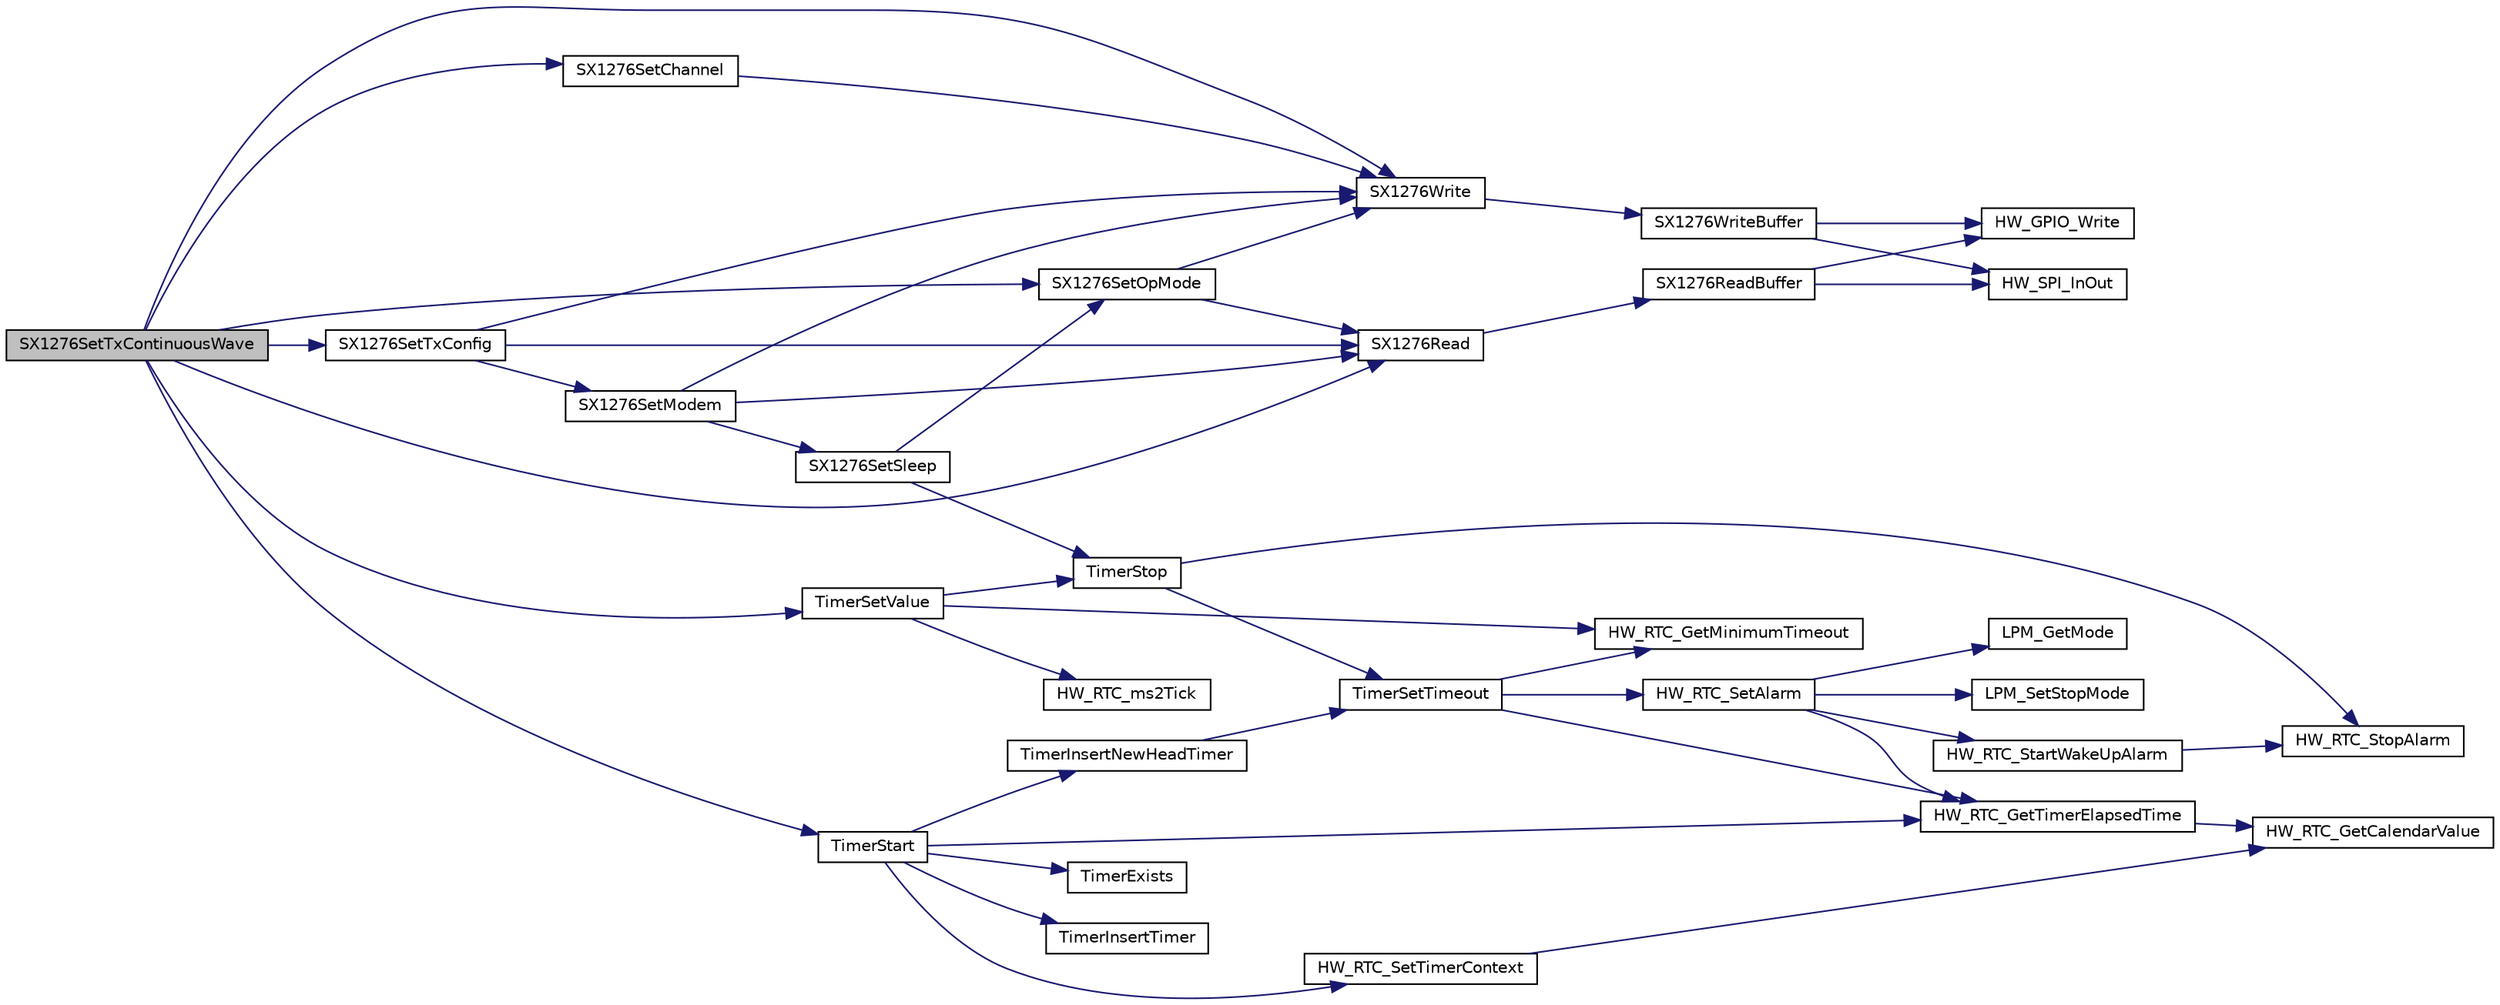 digraph "SX1276SetTxContinuousWave"
{
  edge [fontname="Helvetica",fontsize="10",labelfontname="Helvetica",labelfontsize="10"];
  node [fontname="Helvetica",fontsize="10",shape=record];
  rankdir="LR";
  Node606 [label="SX1276SetTxContinuousWave",height=0.2,width=0.4,color="black", fillcolor="grey75", style="filled", fontcolor="black"];
  Node606 -> Node607 [color="midnightblue",fontsize="10",style="solid",fontname="Helvetica"];
  Node607 [label="SX1276SetChannel",height=0.2,width=0.4,color="black", fillcolor="white", style="filled",URL="$sx1276_8c.html#a00768e908043081bc32cb83913192f7f",tooltip="Sets the channel configuration "];
  Node607 -> Node608 [color="midnightblue",fontsize="10",style="solid",fontname="Helvetica"];
  Node608 [label="SX1276Write",height=0.2,width=0.4,color="black", fillcolor="white", style="filled",URL="$sx1276_8c.html#a15374c2bed5d3ff2d6b95fdf177b645e",tooltip="Writes the radio register at the specified address "];
  Node608 -> Node609 [color="midnightblue",fontsize="10",style="solid",fontname="Helvetica"];
  Node609 [label="SX1276WriteBuffer",height=0.2,width=0.4,color="black", fillcolor="white", style="filled",URL="$sx1276_8c.html#aba51c12ba7f6d704cdeed69201507983",tooltip="Writes multiple radio registers starting at address "];
  Node609 -> Node610 [color="midnightblue",fontsize="10",style="solid",fontname="Helvetica"];
  Node610 [label="HW_GPIO_Write",height=0.2,width=0.4,color="black", fillcolor="white", style="filled",URL="$group___lory_s_d_k___g_p_i_o___functions.html#ga64b37e6d4da7e8f148c92f898aed98de",tooltip="Writes the given value to the GPIO output "];
  Node609 -> Node611 [color="midnightblue",fontsize="10",style="solid",fontname="Helvetica"];
  Node611 [label="HW_SPI_InOut",height=0.2,width=0.4,color="black", fillcolor="white", style="filled",URL="$hw__spi_8h.html#ae0d3f21fb84de59193e82bd1943d5563",tooltip="Sends outData and receives inData "];
  Node606 -> Node612 [color="midnightblue",fontsize="10",style="solid",fontname="Helvetica"];
  Node612 [label="SX1276SetTxConfig",height=0.2,width=0.4,color="black", fillcolor="white", style="filled",URL="$sx1276_8c.html#a805df2c0c4aa1630eeeb17177a600269",tooltip="Sets the transmission parameters "];
  Node612 -> Node613 [color="midnightblue",fontsize="10",style="solid",fontname="Helvetica"];
  Node613 [label="SX1276SetModem",height=0.2,width=0.4,color="black", fillcolor="white", style="filled",URL="$sx1276_8c.html#a8325968bbefefab02537762dd274aa8b",tooltip="Configures the radio with the given modem "];
  Node613 -> Node614 [color="midnightblue",fontsize="10",style="solid",fontname="Helvetica"];
  Node614 [label="SX1276Read",height=0.2,width=0.4,color="black", fillcolor="white", style="filled",URL="$sx1276_8c.html#a1c0054da62dacb13d6286a7cfe01d863",tooltip="Reads the radio register at the specified address "];
  Node614 -> Node615 [color="midnightblue",fontsize="10",style="solid",fontname="Helvetica"];
  Node615 [label="SX1276ReadBuffer",height=0.2,width=0.4,color="black", fillcolor="white", style="filled",URL="$sx1276_8c.html#a9b3df4400813ac6aed7b77f400436ad0",tooltip="Reads multiple radio registers starting at address "];
  Node615 -> Node610 [color="midnightblue",fontsize="10",style="solid",fontname="Helvetica"];
  Node615 -> Node611 [color="midnightblue",fontsize="10",style="solid",fontname="Helvetica"];
  Node613 -> Node616 [color="midnightblue",fontsize="10",style="solid",fontname="Helvetica"];
  Node616 [label="SX1276SetSleep",height=0.2,width=0.4,color="black", fillcolor="white", style="filled",URL="$sx1276_8c.html#a32a7b8c477b2f400f96a3255e1ab7620",tooltip="Sets the radio in sleep mode "];
  Node616 -> Node617 [color="midnightblue",fontsize="10",style="solid",fontname="Helvetica"];
  Node617 [label="TimerStop",height=0.2,width=0.4,color="black", fillcolor="white", style="filled",URL="$time_server_8c.html#a8ae899c4e8a9abf49d825d6959aa6bcb",tooltip="Stops and removes the timer object from the list of timer events "];
  Node617 -> Node618 [color="midnightblue",fontsize="10",style="solid",fontname="Helvetica"];
  Node618 [label="TimerSetTimeout",height=0.2,width=0.4,color="black", fillcolor="white", style="filled",URL="$time_server_8c.html#af90925c5246bd6bbc2863d08d4cca3a9",tooltip="Sets a timeout with the duration \"timestamp\" "];
  Node618 -> Node619 [color="midnightblue",fontsize="10",style="solid",fontname="Helvetica"];
  Node619 [label="HW_RTC_GetMinimumTimeout",height=0.2,width=0.4,color="black", fillcolor="white", style="filled",URL="$group___lory_s_d_k___r_t_c___functions.html#ga254f9e5c17daff978fef15be01021c51",tooltip="Return the minimum timeout the RTC is able to handle "];
  Node618 -> Node620 [color="midnightblue",fontsize="10",style="solid",fontname="Helvetica"];
  Node620 [label="HW_RTC_GetTimerElapsedTime",height=0.2,width=0.4,color="black", fillcolor="white", style="filled",URL="$group___lory_s_d_k___r_t_c___functions.html#ga7961116aa831950b62a413ecbbcfb02a",tooltip="Get the RTC timer elapsed time since the last Reference was set "];
  Node620 -> Node621 [color="midnightblue",fontsize="10",style="solid",fontname="Helvetica"];
  Node621 [label="HW_RTC_GetCalendarValue",height=0.2,width=0.4,color="black", fillcolor="white", style="filled",URL="$group___lory_s_d_k___r_t_c___functions.html#gaf81b8dc866a5c7b125355b55e3953387",tooltip="get current time from calendar in ticks "];
  Node618 -> Node622 [color="midnightblue",fontsize="10",style="solid",fontname="Helvetica"];
  Node622 [label="HW_RTC_SetAlarm",height=0.2,width=0.4,color="black", fillcolor="white", style="filled",URL="$group___lory_s_d_k___r_t_c___functions.html#ga09cec56d54c13de658fafdd003390771",tooltip="Set the alarm "];
  Node622 -> Node620 [color="midnightblue",fontsize="10",style="solid",fontname="Helvetica"];
  Node622 -> Node623 [color="midnightblue",fontsize="10",style="solid",fontname="Helvetica"];
  Node623 [label="LPM_SetStopMode",height=0.2,width=0.4,color="black", fillcolor="white", style="filled",URL="$low__power__manager_8c.html#ac8a0ff787d7d417b9e1f0697a1d5fd6d",tooltip="This API notifies the low power manager if the specified user allows the Off mode or not..."];
  Node622 -> Node624 [color="midnightblue",fontsize="10",style="solid",fontname="Helvetica"];
  Node624 [label="LPM_GetMode",height=0.2,width=0.4,color="black", fillcolor="white", style="filled",URL="$low__power__manager_8c.html#ae9107e412181f10977b724c346cebd45",tooltip="This API returns the Low Power Mode selected that will be applied when the system will enter low powe..."];
  Node622 -> Node625 [color="midnightblue",fontsize="10",style="solid",fontname="Helvetica"];
  Node625 [label="HW_RTC_StartWakeUpAlarm",height=0.2,width=0.4,color="black", fillcolor="white", style="filled",URL="$group___lory_s_d_k___r_t_c___functions.html#ga60703fcfc4abd73a2efc980e8bb6ad27",tooltip="start wake up alarm "];
  Node625 -> Node626 [color="midnightblue",fontsize="10",style="solid",fontname="Helvetica"];
  Node626 [label="HW_RTC_StopAlarm",height=0.2,width=0.4,color="black", fillcolor="white", style="filled",URL="$group___lory_s_d_k___r_t_c___functions.html#ga227be06e4dc1332d46ff12519db183b5",tooltip="Stop the Alarm "];
  Node617 -> Node626 [color="midnightblue",fontsize="10",style="solid",fontname="Helvetica"];
  Node616 -> Node627 [color="midnightblue",fontsize="10",style="solid",fontname="Helvetica"];
  Node627 [label="SX1276SetOpMode",height=0.2,width=0.4,color="black", fillcolor="white", style="filled",URL="$sx1276_8c.html#aaaac2e0d7b5bd63fabf38a235d27a452",tooltip="Sets the SX1276 operating mode "];
  Node627 -> Node608 [color="midnightblue",fontsize="10",style="solid",fontname="Helvetica"];
  Node627 -> Node614 [color="midnightblue",fontsize="10",style="solid",fontname="Helvetica"];
  Node613 -> Node608 [color="midnightblue",fontsize="10",style="solid",fontname="Helvetica"];
  Node612 -> Node608 [color="midnightblue",fontsize="10",style="solid",fontname="Helvetica"];
  Node612 -> Node614 [color="midnightblue",fontsize="10",style="solid",fontname="Helvetica"];
  Node606 -> Node608 [color="midnightblue",fontsize="10",style="solid",fontname="Helvetica"];
  Node606 -> Node614 [color="midnightblue",fontsize="10",style="solid",fontname="Helvetica"];
  Node606 -> Node628 [color="midnightblue",fontsize="10",style="solid",fontname="Helvetica"];
  Node628 [label="TimerSetValue",height=0.2,width=0.4,color="black", fillcolor="white", style="filled",URL="$time_server_8c.html#ad56c30124de6deefb3e32bbee2a4ba46",tooltip="Set timer new timeout value "];
  Node628 -> Node629 [color="midnightblue",fontsize="10",style="solid",fontname="Helvetica"];
  Node629 [label="HW_RTC_ms2Tick",height=0.2,width=0.4,color="black", fillcolor="white", style="filled",URL="$group___lory_s_d_k___r_t_c___functions.html#gab105bfcf0c8b346a1b20b158b8f8a86e",tooltip="converts time in ms to time in ticks "];
  Node628 -> Node617 [color="midnightblue",fontsize="10",style="solid",fontname="Helvetica"];
  Node628 -> Node619 [color="midnightblue",fontsize="10",style="solid",fontname="Helvetica"];
  Node606 -> Node630 [color="midnightblue",fontsize="10",style="solid",fontname="Helvetica"];
  Node630 [label="TimerStart",height=0.2,width=0.4,color="black", fillcolor="white", style="filled",URL="$time_server_8c.html#acd2c1f05aa1976f3bbedd389c8710a78",tooltip="Starts and adds the timer object to the list of timer events "];
  Node630 -> Node631 [color="midnightblue",fontsize="10",style="solid",fontname="Helvetica"];
  Node631 [label="TimerExists",height=0.2,width=0.4,color="black", fillcolor="white", style="filled",URL="$time_server_8c.html#a496e7edd41e6441d879e27d0043444f5",tooltip="Check if the Object to be added is not already in the list "];
  Node630 -> Node632 [color="midnightblue",fontsize="10",style="solid",fontname="Helvetica"];
  Node632 [label="HW_RTC_SetTimerContext",height=0.2,width=0.4,color="black", fillcolor="white", style="filled",URL="$group___lory_s_d_k___r_t_c___functions.html#gad0a54228cfe8473d90b901ebd76de1d5",tooltip="Set the RTC timer Reference "];
  Node632 -> Node621 [color="midnightblue",fontsize="10",style="solid",fontname="Helvetica"];
  Node630 -> Node633 [color="midnightblue",fontsize="10",style="solid",fontname="Helvetica"];
  Node633 [label="TimerInsertNewHeadTimer",height=0.2,width=0.4,color="black", fillcolor="white", style="filled",URL="$time_server_8c.html#abeff03f3b0a3356be8c833bb93d24458",tooltip="Adds or replace the head timer of the list. "];
  Node633 -> Node618 [color="midnightblue",fontsize="10",style="solid",fontname="Helvetica"];
  Node630 -> Node620 [color="midnightblue",fontsize="10",style="solid",fontname="Helvetica"];
  Node630 -> Node634 [color="midnightblue",fontsize="10",style="solid",fontname="Helvetica"];
  Node634 [label="TimerInsertTimer",height=0.2,width=0.4,color="black", fillcolor="white", style="filled",URL="$time_server_8c.html#a0901cb54acad3ea19d052c0d00d547e3",tooltip="Adds a timer to the list. "];
  Node606 -> Node627 [color="midnightblue",fontsize="10",style="solid",fontname="Helvetica"];
}
